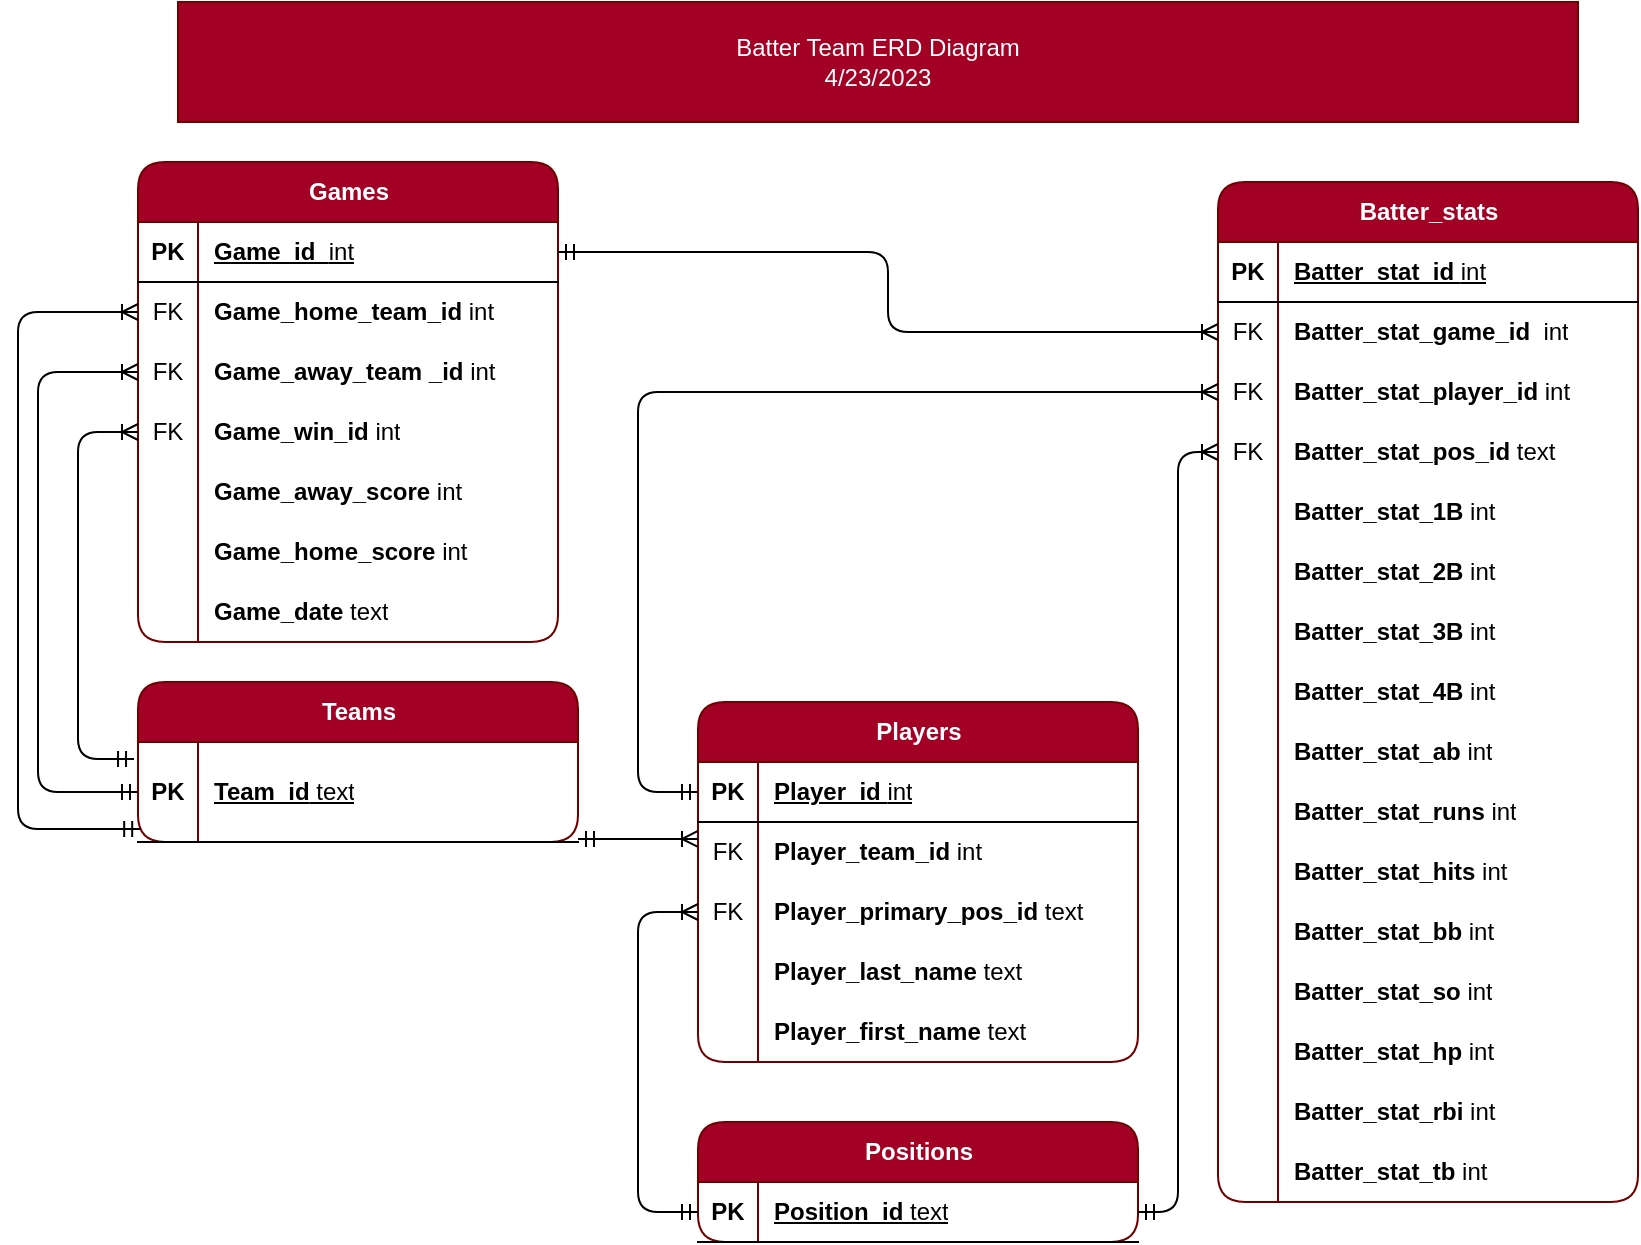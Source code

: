 <mxfile version="21.2.1" type="device">
  <diagram name="Page-1" id="YBetnNsZL2SkSEG6igmF">
    <mxGraphModel dx="1644" dy="477" grid="1" gridSize="10" guides="1" tooltips="1" connect="1" arrows="1" fold="1" page="1" pageScale="1" pageWidth="850" pageHeight="1100" math="0" shadow="0">
      <root>
        <mxCell id="0" />
        <mxCell id="1" parent="0" />
        <mxCell id="PNX1YTJU2XmcQjFtXDEF-1" value="Batter Team ERD Diagram&lt;br&gt;4/23/2023" style="rounded=0;whiteSpace=wrap;html=1;fillColor=#a20025;fontColor=#ffffff;strokeColor=#6F0000;" parent="1" vertex="1">
          <mxGeometry x="80" y="20" width="700" height="60" as="geometry" />
        </mxCell>
        <mxCell id="PNX1YTJU2XmcQjFtXDEF-2" value="Teams" style="shape=table;startSize=30;container=1;collapsible=1;childLayout=tableLayout;fixedRows=1;rowLines=0;fontStyle=1;align=center;resizeLast=1;html=1;rounded=1;fillColor=#a20025;fontColor=#ffffff;strokeColor=#6F0000;" parent="1" vertex="1">
          <mxGeometry x="60" y="360" width="220" height="80" as="geometry" />
        </mxCell>
        <mxCell id="PNX1YTJU2XmcQjFtXDEF-3" value="" style="shape=tableRow;horizontal=0;startSize=0;swimlaneHead=0;swimlaneBody=0;fillColor=none;collapsible=0;dropTarget=0;points=[[0,0.5],[1,0.5]];portConstraint=eastwest;top=0;left=0;right=0;bottom=1;" parent="PNX1YTJU2XmcQjFtXDEF-2" vertex="1">
          <mxGeometry y="30" width="220" height="50" as="geometry" />
        </mxCell>
        <mxCell id="PNX1YTJU2XmcQjFtXDEF-4" value="PK" style="shape=partialRectangle;connectable=0;fillColor=none;top=0;left=0;bottom=0;right=0;fontStyle=1;overflow=hidden;whiteSpace=wrap;html=1;" parent="PNX1YTJU2XmcQjFtXDEF-3" vertex="1">
          <mxGeometry width="30" height="50" as="geometry">
            <mxRectangle width="30" height="50" as="alternateBounds" />
          </mxGeometry>
        </mxCell>
        <mxCell id="PNX1YTJU2XmcQjFtXDEF-5" value="Team_id&lt;span style=&quot;font-weight: normal;&quot;&gt;&amp;nbsp;text&lt;/span&gt;" style="shape=partialRectangle;connectable=0;fillColor=none;top=0;left=0;bottom=0;right=0;align=left;spacingLeft=6;fontStyle=5;overflow=hidden;whiteSpace=wrap;html=1;" parent="PNX1YTJU2XmcQjFtXDEF-3" vertex="1">
          <mxGeometry x="30" width="190" height="50" as="geometry">
            <mxRectangle width="190" height="50" as="alternateBounds" />
          </mxGeometry>
        </mxCell>
        <mxCell id="PNX1YTJU2XmcQjFtXDEF-15" value="Players" style="shape=table;startSize=30;container=1;collapsible=1;childLayout=tableLayout;fixedRows=1;rowLines=0;fontStyle=1;align=center;resizeLast=1;html=1;rounded=1;fillColor=#a20025;fontColor=#ffffff;strokeColor=#6F0000;" parent="1" vertex="1">
          <mxGeometry x="340" y="370" width="220" height="180" as="geometry" />
        </mxCell>
        <mxCell id="PNX1YTJU2XmcQjFtXDEF-16" value="" style="shape=tableRow;horizontal=0;startSize=0;swimlaneHead=0;swimlaneBody=0;fillColor=none;collapsible=0;dropTarget=0;points=[[0,0.5],[1,0.5]];portConstraint=eastwest;top=0;left=0;right=0;bottom=1;" parent="PNX1YTJU2XmcQjFtXDEF-15" vertex="1">
          <mxGeometry y="30" width="220" height="30" as="geometry" />
        </mxCell>
        <mxCell id="PNX1YTJU2XmcQjFtXDEF-17" value="PK" style="shape=partialRectangle;connectable=0;fillColor=none;top=0;left=0;bottom=0;right=0;fontStyle=1;overflow=hidden;whiteSpace=wrap;html=1;" parent="PNX1YTJU2XmcQjFtXDEF-16" vertex="1">
          <mxGeometry width="30" height="30" as="geometry">
            <mxRectangle width="30" height="30" as="alternateBounds" />
          </mxGeometry>
        </mxCell>
        <mxCell id="PNX1YTJU2XmcQjFtXDEF-18" value="Player_id &lt;span style=&quot;font-weight: normal;&quot;&gt;int&lt;/span&gt;" style="shape=partialRectangle;connectable=0;fillColor=none;top=0;left=0;bottom=0;right=0;align=left;spacingLeft=6;fontStyle=5;overflow=hidden;whiteSpace=wrap;html=1;" parent="PNX1YTJU2XmcQjFtXDEF-16" vertex="1">
          <mxGeometry x="30" width="190" height="30" as="geometry">
            <mxRectangle width="190" height="30" as="alternateBounds" />
          </mxGeometry>
        </mxCell>
        <mxCell id="PNX1YTJU2XmcQjFtXDEF-19" value="" style="shape=tableRow;horizontal=0;startSize=0;swimlaneHead=0;swimlaneBody=0;fillColor=none;collapsible=0;dropTarget=0;points=[[0,0.5],[1,0.5]];portConstraint=eastwest;top=0;left=0;right=0;bottom=0;" parent="PNX1YTJU2XmcQjFtXDEF-15" vertex="1">
          <mxGeometry y="60" width="220" height="30" as="geometry" />
        </mxCell>
        <mxCell id="PNX1YTJU2XmcQjFtXDEF-20" value="FK" style="shape=partialRectangle;connectable=0;fillColor=none;top=0;left=0;bottom=0;right=0;editable=1;overflow=hidden;whiteSpace=wrap;html=1;" parent="PNX1YTJU2XmcQjFtXDEF-19" vertex="1">
          <mxGeometry width="30" height="30" as="geometry">
            <mxRectangle width="30" height="30" as="alternateBounds" />
          </mxGeometry>
        </mxCell>
        <mxCell id="PNX1YTJU2XmcQjFtXDEF-21" value="&lt;b style=&quot;border-color: var(--border-color);&quot;&gt;Player_team_id &lt;/b&gt;&lt;span style=&quot;border-color: var(--border-color);&quot;&gt;int&lt;/span&gt;" style="shape=partialRectangle;connectable=0;fillColor=none;top=0;left=0;bottom=0;right=0;align=left;spacingLeft=6;overflow=hidden;whiteSpace=wrap;html=1;" parent="PNX1YTJU2XmcQjFtXDEF-19" vertex="1">
          <mxGeometry x="30" width="190" height="30" as="geometry">
            <mxRectangle width="190" height="30" as="alternateBounds" />
          </mxGeometry>
        </mxCell>
        <mxCell id="PNX1YTJU2XmcQjFtXDEF-41" value="" style="shape=tableRow;horizontal=0;startSize=0;swimlaneHead=0;swimlaneBody=0;fillColor=none;collapsible=0;dropTarget=0;points=[[0,0.5],[1,0.5]];portConstraint=eastwest;top=0;left=0;right=0;bottom=0;" parent="PNX1YTJU2XmcQjFtXDEF-15" vertex="1">
          <mxGeometry y="90" width="220" height="30" as="geometry" />
        </mxCell>
        <mxCell id="PNX1YTJU2XmcQjFtXDEF-42" value="FK" style="shape=partialRectangle;connectable=0;fillColor=none;top=0;left=0;bottom=0;right=0;editable=1;overflow=hidden;whiteSpace=wrap;html=1;" parent="PNX1YTJU2XmcQjFtXDEF-41" vertex="1">
          <mxGeometry width="30" height="30" as="geometry">
            <mxRectangle width="30" height="30" as="alternateBounds" />
          </mxGeometry>
        </mxCell>
        <mxCell id="PNX1YTJU2XmcQjFtXDEF-43" value="&lt;b style=&quot;border-color: var(--border-color);&quot;&gt;Player_primary_pos_id&amp;nbsp;&lt;/b&gt;text" style="shape=partialRectangle;connectable=0;fillColor=none;top=0;left=0;bottom=0;right=0;align=left;spacingLeft=6;overflow=hidden;whiteSpace=wrap;html=1;" parent="PNX1YTJU2XmcQjFtXDEF-41" vertex="1">
          <mxGeometry x="30" width="190" height="30" as="geometry">
            <mxRectangle width="190" height="30" as="alternateBounds" />
          </mxGeometry>
        </mxCell>
        <mxCell id="PNX1YTJU2XmcQjFtXDEF-22" value="" style="shape=tableRow;horizontal=0;startSize=0;swimlaneHead=0;swimlaneBody=0;fillColor=none;collapsible=0;dropTarget=0;points=[[0,0.5],[1,0.5]];portConstraint=eastwest;top=0;left=0;right=0;bottom=0;" parent="PNX1YTJU2XmcQjFtXDEF-15" vertex="1">
          <mxGeometry y="120" width="220" height="30" as="geometry" />
        </mxCell>
        <mxCell id="PNX1YTJU2XmcQjFtXDEF-23" value="" style="shape=partialRectangle;connectable=0;fillColor=none;top=0;left=0;bottom=0;right=0;editable=1;overflow=hidden;whiteSpace=wrap;html=1;" parent="PNX1YTJU2XmcQjFtXDEF-22" vertex="1">
          <mxGeometry width="30" height="30" as="geometry">
            <mxRectangle width="30" height="30" as="alternateBounds" />
          </mxGeometry>
        </mxCell>
        <mxCell id="PNX1YTJU2XmcQjFtXDEF-24" value="&lt;b&gt;Player_last_name &lt;/b&gt;text" style="shape=partialRectangle;connectable=0;fillColor=none;top=0;left=0;bottom=0;right=0;align=left;spacingLeft=6;overflow=hidden;whiteSpace=wrap;html=1;" parent="PNX1YTJU2XmcQjFtXDEF-22" vertex="1">
          <mxGeometry x="30" width="190" height="30" as="geometry">
            <mxRectangle width="190" height="30" as="alternateBounds" />
          </mxGeometry>
        </mxCell>
        <mxCell id="PNX1YTJU2XmcQjFtXDEF-25" value="" style="shape=tableRow;horizontal=0;startSize=0;swimlaneHead=0;swimlaneBody=0;fillColor=none;collapsible=0;dropTarget=0;points=[[0,0.5],[1,0.5]];portConstraint=eastwest;top=0;left=0;right=0;bottom=0;" parent="PNX1YTJU2XmcQjFtXDEF-15" vertex="1">
          <mxGeometry y="150" width="220" height="30" as="geometry" />
        </mxCell>
        <mxCell id="PNX1YTJU2XmcQjFtXDEF-26" value="" style="shape=partialRectangle;connectable=0;fillColor=none;top=0;left=0;bottom=0;right=0;editable=1;overflow=hidden;whiteSpace=wrap;html=1;" parent="PNX1YTJU2XmcQjFtXDEF-25" vertex="1">
          <mxGeometry width="30" height="30" as="geometry">
            <mxRectangle width="30" height="30" as="alternateBounds" />
          </mxGeometry>
        </mxCell>
        <mxCell id="PNX1YTJU2XmcQjFtXDEF-27" value="&lt;b&gt;Player_first_name&amp;nbsp;&lt;/b&gt;text" style="shape=partialRectangle;connectable=0;fillColor=none;top=0;left=0;bottom=0;right=0;align=left;spacingLeft=6;overflow=hidden;whiteSpace=wrap;html=1;" parent="PNX1YTJU2XmcQjFtXDEF-25" vertex="1">
          <mxGeometry x="30" width="190" height="30" as="geometry">
            <mxRectangle width="190" height="30" as="alternateBounds" />
          </mxGeometry>
        </mxCell>
        <mxCell id="PNX1YTJU2XmcQjFtXDEF-28" value="Positions" style="shape=table;startSize=30;container=1;collapsible=1;childLayout=tableLayout;fixedRows=1;rowLines=0;fontStyle=1;align=center;resizeLast=1;html=1;fillColor=#a20025;fontColor=#ffffff;strokeColor=#6F0000;rounded=1;" parent="1" vertex="1">
          <mxGeometry x="340" y="580" width="220" height="60" as="geometry" />
        </mxCell>
        <mxCell id="PNX1YTJU2XmcQjFtXDEF-29" value="" style="shape=tableRow;horizontal=0;startSize=0;swimlaneHead=0;swimlaneBody=0;fillColor=none;collapsible=0;dropTarget=0;points=[[0,0.5],[1,0.5]];portConstraint=eastwest;top=0;left=0;right=0;bottom=1;" parent="PNX1YTJU2XmcQjFtXDEF-28" vertex="1">
          <mxGeometry y="30" width="220" height="30" as="geometry" />
        </mxCell>
        <mxCell id="PNX1YTJU2XmcQjFtXDEF-30" value="PK" style="shape=partialRectangle;connectable=0;fillColor=none;top=0;left=0;bottom=0;right=0;fontStyle=1;overflow=hidden;whiteSpace=wrap;html=1;" parent="PNX1YTJU2XmcQjFtXDEF-29" vertex="1">
          <mxGeometry width="30" height="30" as="geometry">
            <mxRectangle width="30" height="30" as="alternateBounds" />
          </mxGeometry>
        </mxCell>
        <mxCell id="PNX1YTJU2XmcQjFtXDEF-31" value="Position_id &lt;span style=&quot;font-weight: 400;&quot;&gt;text&lt;/span&gt;" style="shape=partialRectangle;connectable=0;fillColor=none;top=0;left=0;bottom=0;right=0;align=left;spacingLeft=6;fontStyle=5;overflow=hidden;whiteSpace=wrap;html=1;" parent="PNX1YTJU2XmcQjFtXDEF-29" vertex="1">
          <mxGeometry x="30" width="190" height="30" as="geometry">
            <mxRectangle width="190" height="30" as="alternateBounds" />
          </mxGeometry>
        </mxCell>
        <mxCell id="PNX1YTJU2XmcQjFtXDEF-44" value="" style="edgeStyle=entityRelationEdgeStyle;fontSize=12;html=1;endArrow=ERoneToMany;startArrow=ERmandOne;rounded=1;exitX=1;exitY=0.97;exitDx=0;exitDy=0;entryX=0;entryY=0.283;entryDx=0;entryDy=0;exitPerimeter=0;entryPerimeter=0;" parent="1" source="PNX1YTJU2XmcQjFtXDEF-3" target="PNX1YTJU2XmcQjFtXDEF-19" edge="1">
          <mxGeometry width="100" height="100" relative="1" as="geometry">
            <mxPoint x="360" y="290" as="sourcePoint" />
            <mxPoint x="460" y="190" as="targetPoint" />
          </mxGeometry>
        </mxCell>
        <mxCell id="PNX1YTJU2XmcQjFtXDEF-45" value="" style="edgeStyle=orthogonalEdgeStyle;fontSize=12;html=1;endArrow=ERoneToMany;startArrow=ERmandOne;rounded=1;exitX=0;exitY=0.5;exitDx=0;exitDy=0;entryX=0;entryY=0.5;entryDx=0;entryDy=0;" parent="1" source="PNX1YTJU2XmcQjFtXDEF-29" target="PNX1YTJU2XmcQjFtXDEF-41" edge="1">
          <mxGeometry width="100" height="100" relative="1" as="geometry">
            <mxPoint x="360" y="290" as="sourcePoint" />
            <mxPoint x="460" y="190" as="targetPoint" />
            <Array as="points">
              <mxPoint x="310" y="625" />
              <mxPoint x="310" y="475" />
            </Array>
          </mxGeometry>
        </mxCell>
        <mxCell id="PNX1YTJU2XmcQjFtXDEF-46" value="Games" style="shape=table;startSize=30;container=1;collapsible=1;childLayout=tableLayout;fixedRows=1;rowLines=0;fontStyle=1;align=center;resizeLast=1;html=1;rounded=1;fillColor=#a20025;fontColor=#ffffff;strokeColor=#6F0000;" parent="1" vertex="1">
          <mxGeometry x="60" y="100" width="210" height="240" as="geometry" />
        </mxCell>
        <mxCell id="PNX1YTJU2XmcQjFtXDEF-47" value="" style="shape=tableRow;horizontal=0;startSize=0;swimlaneHead=0;swimlaneBody=0;fillColor=none;collapsible=0;dropTarget=0;points=[[0,0.5],[1,0.5]];portConstraint=eastwest;top=0;left=0;right=0;bottom=1;" parent="PNX1YTJU2XmcQjFtXDEF-46" vertex="1">
          <mxGeometry y="30" width="210" height="30" as="geometry" />
        </mxCell>
        <mxCell id="PNX1YTJU2XmcQjFtXDEF-48" value="PK" style="shape=partialRectangle;connectable=0;fillColor=none;top=0;left=0;bottom=0;right=0;fontStyle=1;overflow=hidden;whiteSpace=wrap;html=1;" parent="PNX1YTJU2XmcQjFtXDEF-47" vertex="1">
          <mxGeometry width="30" height="30" as="geometry">
            <mxRectangle width="30" height="30" as="alternateBounds" />
          </mxGeometry>
        </mxCell>
        <mxCell id="PNX1YTJU2XmcQjFtXDEF-49" value="Game_id&amp;nbsp; &lt;span style=&quot;font-weight: normal;&quot;&gt;int&lt;/span&gt;" style="shape=partialRectangle;connectable=0;fillColor=none;top=0;left=0;bottom=0;right=0;align=left;spacingLeft=6;fontStyle=5;overflow=hidden;whiteSpace=wrap;html=1;" parent="PNX1YTJU2XmcQjFtXDEF-47" vertex="1">
          <mxGeometry x="30" width="180" height="30" as="geometry">
            <mxRectangle width="180" height="30" as="alternateBounds" />
          </mxGeometry>
        </mxCell>
        <mxCell id="PNX1YTJU2XmcQjFtXDEF-53" value="" style="shape=tableRow;horizontal=0;startSize=0;swimlaneHead=0;swimlaneBody=0;fillColor=none;collapsible=0;dropTarget=0;points=[[0,0.5],[1,0.5]];portConstraint=eastwest;top=0;left=0;right=0;bottom=0;" parent="PNX1YTJU2XmcQjFtXDEF-46" vertex="1">
          <mxGeometry y="60" width="210" height="30" as="geometry" />
        </mxCell>
        <mxCell id="PNX1YTJU2XmcQjFtXDEF-54" value="FK" style="shape=partialRectangle;connectable=0;fillColor=none;top=0;left=0;bottom=0;right=0;editable=1;overflow=hidden;whiteSpace=wrap;html=1;" parent="PNX1YTJU2XmcQjFtXDEF-53" vertex="1">
          <mxGeometry width="30" height="30" as="geometry">
            <mxRectangle width="30" height="30" as="alternateBounds" />
          </mxGeometry>
        </mxCell>
        <mxCell id="PNX1YTJU2XmcQjFtXDEF-55" value="&lt;b style=&quot;border-color: var(--border-color);&quot;&gt;Game_home_team_id &lt;/b&gt;&lt;span style=&quot;border-color: var(--border-color);&quot;&gt;int&lt;/span&gt;" style="shape=partialRectangle;connectable=0;fillColor=none;top=0;left=0;bottom=0;right=0;align=left;spacingLeft=6;overflow=hidden;whiteSpace=wrap;html=1;" parent="PNX1YTJU2XmcQjFtXDEF-53" vertex="1">
          <mxGeometry x="30" width="180" height="30" as="geometry">
            <mxRectangle width="180" height="30" as="alternateBounds" />
          </mxGeometry>
        </mxCell>
        <mxCell id="PNX1YTJU2XmcQjFtXDEF-56" value="" style="shape=tableRow;horizontal=0;startSize=0;swimlaneHead=0;swimlaneBody=0;fillColor=none;collapsible=0;dropTarget=0;points=[[0,0.5],[1,0.5]];portConstraint=eastwest;top=0;left=0;right=0;bottom=0;" parent="PNX1YTJU2XmcQjFtXDEF-46" vertex="1">
          <mxGeometry y="90" width="210" height="30" as="geometry" />
        </mxCell>
        <mxCell id="PNX1YTJU2XmcQjFtXDEF-57" value="FK" style="shape=partialRectangle;connectable=0;fillColor=none;top=0;left=0;bottom=0;right=0;editable=1;overflow=hidden;whiteSpace=wrap;html=1;" parent="PNX1YTJU2XmcQjFtXDEF-56" vertex="1">
          <mxGeometry width="30" height="30" as="geometry">
            <mxRectangle width="30" height="30" as="alternateBounds" />
          </mxGeometry>
        </mxCell>
        <mxCell id="PNX1YTJU2XmcQjFtXDEF-58" value="&lt;b style=&quot;border-color: var(--border-color);&quot;&gt;Game_away_team _id &lt;/b&gt;&lt;span style=&quot;border-color: var(--border-color);&quot;&gt;int&lt;/span&gt;" style="shape=partialRectangle;connectable=0;fillColor=none;top=0;left=0;bottom=0;right=0;align=left;spacingLeft=6;overflow=hidden;whiteSpace=wrap;html=1;" parent="PNX1YTJU2XmcQjFtXDEF-56" vertex="1">
          <mxGeometry x="30" width="180" height="30" as="geometry">
            <mxRectangle width="180" height="30" as="alternateBounds" />
          </mxGeometry>
        </mxCell>
        <mxCell id="PNX1YTJU2XmcQjFtXDEF-59" value="" style="shape=tableRow;horizontal=0;startSize=0;swimlaneHead=0;swimlaneBody=0;fillColor=none;collapsible=0;dropTarget=0;points=[[0,0.5],[1,0.5]];portConstraint=eastwest;top=0;left=0;right=0;bottom=0;" parent="PNX1YTJU2XmcQjFtXDEF-46" vertex="1">
          <mxGeometry y="120" width="210" height="30" as="geometry" />
        </mxCell>
        <mxCell id="PNX1YTJU2XmcQjFtXDEF-60" value="FK" style="shape=partialRectangle;connectable=0;fillColor=none;top=0;left=0;bottom=0;right=0;editable=1;overflow=hidden;whiteSpace=wrap;html=1;" parent="PNX1YTJU2XmcQjFtXDEF-59" vertex="1">
          <mxGeometry width="30" height="30" as="geometry">
            <mxRectangle width="30" height="30" as="alternateBounds" />
          </mxGeometry>
        </mxCell>
        <mxCell id="PNX1YTJU2XmcQjFtXDEF-61" value="&lt;b&gt;Game_win_id &lt;/b&gt;int" style="shape=partialRectangle;connectable=0;fillColor=none;top=0;left=0;bottom=0;right=0;align=left;spacingLeft=6;overflow=hidden;whiteSpace=wrap;html=1;" parent="PNX1YTJU2XmcQjFtXDEF-59" vertex="1">
          <mxGeometry x="30" width="180" height="30" as="geometry">
            <mxRectangle width="180" height="30" as="alternateBounds" />
          </mxGeometry>
        </mxCell>
        <mxCell id="PNX1YTJU2XmcQjFtXDEF-62" value="" style="shape=tableRow;horizontal=0;startSize=0;swimlaneHead=0;swimlaneBody=0;fillColor=none;collapsible=0;dropTarget=0;points=[[0,0.5],[1,0.5]];portConstraint=eastwest;top=0;left=0;right=0;bottom=0;" parent="PNX1YTJU2XmcQjFtXDEF-46" vertex="1">
          <mxGeometry y="150" width="210" height="30" as="geometry" />
        </mxCell>
        <mxCell id="PNX1YTJU2XmcQjFtXDEF-63" value="" style="shape=partialRectangle;connectable=0;fillColor=none;top=0;left=0;bottom=0;right=0;editable=1;overflow=hidden;whiteSpace=wrap;html=1;" parent="PNX1YTJU2XmcQjFtXDEF-62" vertex="1">
          <mxGeometry width="30" height="30" as="geometry">
            <mxRectangle width="30" height="30" as="alternateBounds" />
          </mxGeometry>
        </mxCell>
        <mxCell id="PNX1YTJU2XmcQjFtXDEF-64" value="&lt;b style=&quot;border-color: var(--border-color);&quot;&gt;Game_away_score&amp;nbsp;&lt;/b&gt;&lt;span style=&quot;border-color: var(--border-color);&quot;&gt;int&lt;/span&gt;" style="shape=partialRectangle;connectable=0;fillColor=none;top=0;left=0;bottom=0;right=0;align=left;spacingLeft=6;overflow=hidden;whiteSpace=wrap;html=1;" parent="PNX1YTJU2XmcQjFtXDEF-62" vertex="1">
          <mxGeometry x="30" width="180" height="30" as="geometry">
            <mxRectangle width="180" height="30" as="alternateBounds" />
          </mxGeometry>
        </mxCell>
        <mxCell id="PNX1YTJU2XmcQjFtXDEF-65" value="" style="shape=tableRow;horizontal=0;startSize=0;swimlaneHead=0;swimlaneBody=0;fillColor=none;collapsible=0;dropTarget=0;points=[[0,0.5],[1,0.5]];portConstraint=eastwest;top=0;left=0;right=0;bottom=0;" parent="PNX1YTJU2XmcQjFtXDEF-46" vertex="1">
          <mxGeometry y="180" width="210" height="30" as="geometry" />
        </mxCell>
        <mxCell id="PNX1YTJU2XmcQjFtXDEF-66" value="" style="shape=partialRectangle;connectable=0;fillColor=none;top=0;left=0;bottom=0;right=0;editable=1;overflow=hidden;whiteSpace=wrap;html=1;" parent="PNX1YTJU2XmcQjFtXDEF-65" vertex="1">
          <mxGeometry width="30" height="30" as="geometry">
            <mxRectangle width="30" height="30" as="alternateBounds" />
          </mxGeometry>
        </mxCell>
        <mxCell id="PNX1YTJU2XmcQjFtXDEF-67" value="&lt;b style=&quot;border-color: var(--border-color);&quot;&gt;Game_home_score&amp;nbsp;&lt;/b&gt;&lt;span style=&quot;border-color: var(--border-color);&quot;&gt;int&lt;/span&gt;" style="shape=partialRectangle;connectable=0;fillColor=none;top=0;left=0;bottom=0;right=0;align=left;spacingLeft=6;overflow=hidden;whiteSpace=wrap;html=1;" parent="PNX1YTJU2XmcQjFtXDEF-65" vertex="1">
          <mxGeometry x="30" width="180" height="30" as="geometry">
            <mxRectangle width="180" height="30" as="alternateBounds" />
          </mxGeometry>
        </mxCell>
        <mxCell id="PNX1YTJU2XmcQjFtXDEF-68" value="" style="shape=tableRow;horizontal=0;startSize=0;swimlaneHead=0;swimlaneBody=0;fillColor=none;collapsible=0;dropTarget=0;points=[[0,0.5],[1,0.5]];portConstraint=eastwest;top=0;left=0;right=0;bottom=0;" parent="PNX1YTJU2XmcQjFtXDEF-46" vertex="1">
          <mxGeometry y="210" width="210" height="30" as="geometry" />
        </mxCell>
        <mxCell id="PNX1YTJU2XmcQjFtXDEF-69" value="" style="shape=partialRectangle;connectable=0;fillColor=none;top=0;left=0;bottom=0;right=0;editable=1;overflow=hidden;whiteSpace=wrap;html=1;" parent="PNX1YTJU2XmcQjFtXDEF-68" vertex="1">
          <mxGeometry width="30" height="30" as="geometry">
            <mxRectangle width="30" height="30" as="alternateBounds" />
          </mxGeometry>
        </mxCell>
        <mxCell id="PNX1YTJU2XmcQjFtXDEF-70" value="&lt;b style=&quot;border-color: var(--border-color);&quot;&gt;Game_date &lt;/b&gt;&lt;span style=&quot;border-color: var(--border-color);&quot;&gt;text&lt;/span&gt;" style="shape=partialRectangle;connectable=0;fillColor=none;top=0;left=0;bottom=0;right=0;align=left;spacingLeft=6;overflow=hidden;whiteSpace=wrap;html=1;" parent="PNX1YTJU2XmcQjFtXDEF-68" vertex="1">
          <mxGeometry x="30" width="180" height="30" as="geometry">
            <mxRectangle width="180" height="30" as="alternateBounds" />
          </mxGeometry>
        </mxCell>
        <mxCell id="PNX1YTJU2XmcQjFtXDEF-71" value="" style="edgeStyle=elbowEdgeStyle;fontSize=12;html=1;endArrow=ERoneToMany;startArrow=ERmandOne;rounded=1;exitX=0.005;exitY=0.87;exitDx=0;exitDy=0;exitPerimeter=0;entryX=0;entryY=0.5;entryDx=0;entryDy=0;" parent="1" source="PNX1YTJU2XmcQjFtXDEF-3" target="PNX1YTJU2XmcQjFtXDEF-53" edge="1">
          <mxGeometry width="100" height="100" relative="1" as="geometry">
            <mxPoint x="360" y="290" as="sourcePoint" />
            <mxPoint x="460" y="190" as="targetPoint" />
            <Array as="points">
              <mxPoint y="290" />
            </Array>
          </mxGeometry>
        </mxCell>
        <mxCell id="PNX1YTJU2XmcQjFtXDEF-73" value="" style="edgeStyle=orthogonalEdgeStyle;fontSize=12;html=1;endArrow=ERoneToMany;startArrow=ERmandOne;rounded=1;exitX=0;exitY=0.5;exitDx=0;exitDy=0;entryX=0;entryY=0.5;entryDx=0;entryDy=0;" parent="1" source="PNX1YTJU2XmcQjFtXDEF-3" target="PNX1YTJU2XmcQjFtXDEF-56" edge="1">
          <mxGeometry width="100" height="100" relative="1" as="geometry">
            <mxPoint x="220" y="390" as="sourcePoint" />
            <mxPoint x="320" y="290" as="targetPoint" />
            <Array as="points">
              <mxPoint x="10" y="415" />
              <mxPoint x="10" y="205" />
            </Array>
          </mxGeometry>
        </mxCell>
        <mxCell id="PNX1YTJU2XmcQjFtXDEF-74" value="" style="edgeStyle=orthogonalEdgeStyle;fontSize=12;html=1;endArrow=ERoneToMany;startArrow=ERmandOne;rounded=1;exitX=-0.009;exitY=0.17;exitDx=0;exitDy=0;exitPerimeter=0;entryX=0;entryY=0.5;entryDx=0;entryDy=0;" parent="1" source="PNX1YTJU2XmcQjFtXDEF-3" target="PNX1YTJU2XmcQjFtXDEF-59" edge="1">
          <mxGeometry width="100" height="100" relative="1" as="geometry">
            <mxPoint x="220" y="290" as="sourcePoint" />
            <mxPoint x="320" y="190" as="targetPoint" />
            <Array as="points">
              <mxPoint x="30" y="399" />
              <mxPoint x="30" y="235" />
            </Array>
          </mxGeometry>
        </mxCell>
        <mxCell id="PNX1YTJU2XmcQjFtXDEF-75" value="Batter_stats" style="shape=table;startSize=30;container=1;collapsible=1;childLayout=tableLayout;fixedRows=1;rowLines=0;fontStyle=1;align=center;resizeLast=1;html=1;rounded=1;fillColor=#a20025;fontColor=#ffffff;strokeColor=#6F0000;" parent="1" vertex="1">
          <mxGeometry x="600" y="110" width="210" height="510" as="geometry" />
        </mxCell>
        <mxCell id="PNX1YTJU2XmcQjFtXDEF-76" value="" style="shape=tableRow;horizontal=0;startSize=0;swimlaneHead=0;swimlaneBody=0;fillColor=none;collapsible=0;dropTarget=0;points=[[0,0.5],[1,0.5]];portConstraint=eastwest;top=0;left=0;right=0;bottom=1;" parent="PNX1YTJU2XmcQjFtXDEF-75" vertex="1">
          <mxGeometry y="30" width="210" height="30" as="geometry" />
        </mxCell>
        <mxCell id="PNX1YTJU2XmcQjFtXDEF-77" value="PK" style="shape=partialRectangle;connectable=0;fillColor=none;top=0;left=0;bottom=0;right=0;fontStyle=1;overflow=hidden;whiteSpace=wrap;html=1;" parent="PNX1YTJU2XmcQjFtXDEF-76" vertex="1">
          <mxGeometry width="30" height="30" as="geometry">
            <mxRectangle width="30" height="30" as="alternateBounds" />
          </mxGeometry>
        </mxCell>
        <mxCell id="PNX1YTJU2XmcQjFtXDEF-78" value="Batter_stat_id &lt;span style=&quot;font-weight: normal;&quot;&gt;int&lt;/span&gt;" style="shape=partialRectangle;connectable=0;fillColor=none;top=0;left=0;bottom=0;right=0;align=left;spacingLeft=6;fontStyle=5;overflow=hidden;whiteSpace=wrap;html=1;" parent="PNX1YTJU2XmcQjFtXDEF-76" vertex="1">
          <mxGeometry x="30" width="180" height="30" as="geometry">
            <mxRectangle width="180" height="30" as="alternateBounds" />
          </mxGeometry>
        </mxCell>
        <mxCell id="PNX1YTJU2XmcQjFtXDEF-79" value="" style="shape=tableRow;horizontal=0;startSize=0;swimlaneHead=0;swimlaneBody=0;fillColor=none;collapsible=0;dropTarget=0;points=[[0,0.5],[1,0.5]];portConstraint=eastwest;top=0;left=0;right=0;bottom=0;" parent="PNX1YTJU2XmcQjFtXDEF-75" vertex="1">
          <mxGeometry y="60" width="210" height="30" as="geometry" />
        </mxCell>
        <mxCell id="PNX1YTJU2XmcQjFtXDEF-80" value="FK" style="shape=partialRectangle;connectable=0;fillColor=none;top=0;left=0;bottom=0;right=0;editable=1;overflow=hidden;whiteSpace=wrap;html=1;" parent="PNX1YTJU2XmcQjFtXDEF-79" vertex="1">
          <mxGeometry width="30" height="30" as="geometry">
            <mxRectangle width="30" height="30" as="alternateBounds" />
          </mxGeometry>
        </mxCell>
        <mxCell id="PNX1YTJU2XmcQjFtXDEF-81" value="&lt;b&gt;Batter_stat_game_id&amp;nbsp; &lt;/b&gt;int" style="shape=partialRectangle;connectable=0;fillColor=none;top=0;left=0;bottom=0;right=0;align=left;spacingLeft=6;overflow=hidden;whiteSpace=wrap;html=1;" parent="PNX1YTJU2XmcQjFtXDEF-79" vertex="1">
          <mxGeometry x="30" width="180" height="30" as="geometry">
            <mxRectangle width="180" height="30" as="alternateBounds" />
          </mxGeometry>
        </mxCell>
        <mxCell id="PNX1YTJU2XmcQjFtXDEF-97" value="" style="shape=tableRow;horizontal=0;startSize=0;swimlaneHead=0;swimlaneBody=0;fillColor=none;collapsible=0;dropTarget=0;points=[[0,0.5],[1,0.5]];portConstraint=eastwest;top=0;left=0;right=0;bottom=0;" parent="PNX1YTJU2XmcQjFtXDEF-75" vertex="1">
          <mxGeometry y="90" width="210" height="30" as="geometry" />
        </mxCell>
        <mxCell id="PNX1YTJU2XmcQjFtXDEF-98" value="FK" style="shape=partialRectangle;connectable=0;fillColor=none;top=0;left=0;bottom=0;right=0;editable=1;overflow=hidden;whiteSpace=wrap;html=1;align=center;" parent="PNX1YTJU2XmcQjFtXDEF-97" vertex="1">
          <mxGeometry width="30" height="30" as="geometry">
            <mxRectangle width="30" height="30" as="alternateBounds" />
          </mxGeometry>
        </mxCell>
        <mxCell id="PNX1YTJU2XmcQjFtXDEF-99" value="&lt;b style=&quot;border-color: var(--border-color);&quot;&gt;Batter_stat_player_id &lt;/b&gt;&lt;span style=&quot;border-color: var(--border-color);&quot;&gt;int&lt;/span&gt;" style="shape=partialRectangle;connectable=0;fillColor=none;top=0;left=0;bottom=0;right=0;align=left;spacingLeft=6;overflow=hidden;whiteSpace=wrap;html=1;" parent="PNX1YTJU2XmcQjFtXDEF-97" vertex="1">
          <mxGeometry x="30" width="180" height="30" as="geometry">
            <mxRectangle width="180" height="30" as="alternateBounds" />
          </mxGeometry>
        </mxCell>
        <mxCell id="PNX1YTJU2XmcQjFtXDEF-82" value="" style="shape=tableRow;horizontal=0;startSize=0;swimlaneHead=0;swimlaneBody=0;fillColor=none;collapsible=0;dropTarget=0;points=[[0,0.5],[1,0.5]];portConstraint=eastwest;top=0;left=0;right=0;bottom=0;" parent="PNX1YTJU2XmcQjFtXDEF-75" vertex="1">
          <mxGeometry y="120" width="210" height="30" as="geometry" />
        </mxCell>
        <mxCell id="PNX1YTJU2XmcQjFtXDEF-83" value="FK" style="shape=partialRectangle;connectable=0;fillColor=none;top=0;left=0;bottom=0;right=0;editable=1;overflow=hidden;whiteSpace=wrap;html=1;align=center;" parent="PNX1YTJU2XmcQjFtXDEF-82" vertex="1">
          <mxGeometry width="30" height="30" as="geometry">
            <mxRectangle width="30" height="30" as="alternateBounds" />
          </mxGeometry>
        </mxCell>
        <mxCell id="PNX1YTJU2XmcQjFtXDEF-84" value="&lt;b style=&quot;border-color: var(--border-color);&quot;&gt;Batter_stat_pos_id &lt;/b&gt;&lt;span style=&quot;border-color: var(--border-color);&quot;&gt;text&lt;/span&gt;" style="shape=partialRectangle;connectable=0;fillColor=none;top=0;left=0;bottom=0;right=0;align=left;spacingLeft=6;overflow=hidden;whiteSpace=wrap;html=1;" parent="PNX1YTJU2XmcQjFtXDEF-82" vertex="1">
          <mxGeometry x="30" width="180" height="30" as="geometry">
            <mxRectangle width="180" height="30" as="alternateBounds" />
          </mxGeometry>
        </mxCell>
        <mxCell id="PNX1YTJU2XmcQjFtXDEF-88" value="" style="shape=tableRow;horizontal=0;startSize=0;swimlaneHead=0;swimlaneBody=0;fillColor=none;collapsible=0;dropTarget=0;points=[[0,0.5],[1,0.5]];portConstraint=eastwest;top=0;left=0;right=0;bottom=0;" parent="PNX1YTJU2XmcQjFtXDEF-75" vertex="1">
          <mxGeometry y="150" width="210" height="30" as="geometry" />
        </mxCell>
        <mxCell id="PNX1YTJU2XmcQjFtXDEF-89" value="" style="shape=partialRectangle;connectable=0;fillColor=none;top=0;left=0;bottom=0;right=0;editable=1;overflow=hidden;whiteSpace=wrap;html=1;" parent="PNX1YTJU2XmcQjFtXDEF-88" vertex="1">
          <mxGeometry width="30" height="30" as="geometry">
            <mxRectangle width="30" height="30" as="alternateBounds" />
          </mxGeometry>
        </mxCell>
        <mxCell id="PNX1YTJU2XmcQjFtXDEF-90" value="&lt;b style=&quot;border-color: var(--border-color);&quot;&gt;Batter_stat_1B&amp;nbsp;&lt;/b&gt;&lt;span style=&quot;border-color: var(--border-color);&quot;&gt;int&lt;/span&gt;" style="shape=partialRectangle;connectable=0;fillColor=none;top=0;left=0;bottom=0;right=0;align=left;spacingLeft=6;overflow=hidden;whiteSpace=wrap;html=1;" parent="PNX1YTJU2XmcQjFtXDEF-88" vertex="1">
          <mxGeometry x="30" width="180" height="30" as="geometry">
            <mxRectangle width="180" height="30" as="alternateBounds" />
          </mxGeometry>
        </mxCell>
        <mxCell id="PNX1YTJU2XmcQjFtXDEF-91" value="" style="shape=tableRow;horizontal=0;startSize=0;swimlaneHead=0;swimlaneBody=0;fillColor=none;collapsible=0;dropTarget=0;points=[[0,0.5],[1,0.5]];portConstraint=eastwest;top=0;left=0;right=0;bottom=0;" parent="PNX1YTJU2XmcQjFtXDEF-75" vertex="1">
          <mxGeometry y="180" width="210" height="30" as="geometry" />
        </mxCell>
        <mxCell id="PNX1YTJU2XmcQjFtXDEF-92" value="" style="shape=partialRectangle;connectable=0;fillColor=none;top=0;left=0;bottom=0;right=0;editable=1;overflow=hidden;whiteSpace=wrap;html=1;" parent="PNX1YTJU2XmcQjFtXDEF-91" vertex="1">
          <mxGeometry width="30" height="30" as="geometry">
            <mxRectangle width="30" height="30" as="alternateBounds" />
          </mxGeometry>
        </mxCell>
        <mxCell id="PNX1YTJU2XmcQjFtXDEF-93" value="&lt;b style=&quot;border-color: var(--border-color);&quot;&gt;Batter_stat_2B &lt;/b&gt;&lt;span style=&quot;border-color: var(--border-color);&quot;&gt;int&lt;/span&gt;" style="shape=partialRectangle;connectable=0;fillColor=none;top=0;left=0;bottom=0;right=0;align=left;spacingLeft=6;overflow=hidden;whiteSpace=wrap;html=1;" parent="PNX1YTJU2XmcQjFtXDEF-91" vertex="1">
          <mxGeometry x="30" width="180" height="30" as="geometry">
            <mxRectangle width="180" height="30" as="alternateBounds" />
          </mxGeometry>
        </mxCell>
        <mxCell id="PNX1YTJU2XmcQjFtXDEF-94" value="" style="shape=tableRow;horizontal=0;startSize=0;swimlaneHead=0;swimlaneBody=0;fillColor=none;collapsible=0;dropTarget=0;points=[[0,0.5],[1,0.5]];portConstraint=eastwest;top=0;left=0;right=0;bottom=0;" parent="PNX1YTJU2XmcQjFtXDEF-75" vertex="1">
          <mxGeometry y="210" width="210" height="30" as="geometry" />
        </mxCell>
        <mxCell id="PNX1YTJU2XmcQjFtXDEF-95" value="" style="shape=partialRectangle;connectable=0;fillColor=none;top=0;left=0;bottom=0;right=0;editable=1;overflow=hidden;whiteSpace=wrap;html=1;" parent="PNX1YTJU2XmcQjFtXDEF-94" vertex="1">
          <mxGeometry width="30" height="30" as="geometry">
            <mxRectangle width="30" height="30" as="alternateBounds" />
          </mxGeometry>
        </mxCell>
        <mxCell id="PNX1YTJU2XmcQjFtXDEF-96" value="&lt;b style=&quot;border-color: var(--border-color);&quot;&gt;Batter_stat_3B &lt;/b&gt;&lt;span style=&quot;border-color: var(--border-color);&quot;&gt;int&lt;/span&gt;" style="shape=partialRectangle;connectable=0;fillColor=none;top=0;left=0;bottom=0;right=0;align=left;spacingLeft=6;overflow=hidden;whiteSpace=wrap;html=1;" parent="PNX1YTJU2XmcQjFtXDEF-94" vertex="1">
          <mxGeometry x="30" width="180" height="30" as="geometry">
            <mxRectangle width="180" height="30" as="alternateBounds" />
          </mxGeometry>
        </mxCell>
        <mxCell id="PNX1YTJU2XmcQjFtXDEF-85" value="" style="shape=tableRow;horizontal=0;startSize=0;swimlaneHead=0;swimlaneBody=0;fillColor=none;collapsible=0;dropTarget=0;points=[[0,0.5],[1,0.5]];portConstraint=eastwest;top=0;left=0;right=0;bottom=0;" parent="PNX1YTJU2XmcQjFtXDEF-75" vertex="1">
          <mxGeometry y="240" width="210" height="30" as="geometry" />
        </mxCell>
        <mxCell id="PNX1YTJU2XmcQjFtXDEF-86" value="" style="shape=partialRectangle;connectable=0;fillColor=none;top=0;left=0;bottom=0;right=0;editable=1;overflow=hidden;whiteSpace=wrap;html=1;" parent="PNX1YTJU2XmcQjFtXDEF-85" vertex="1">
          <mxGeometry width="30" height="30" as="geometry">
            <mxRectangle width="30" height="30" as="alternateBounds" />
          </mxGeometry>
        </mxCell>
        <mxCell id="PNX1YTJU2XmcQjFtXDEF-87" value="&lt;b style=&quot;border-color: var(--border-color);&quot;&gt;Batter_stat_4B &lt;/b&gt;&lt;span style=&quot;border-color: var(--border-color);&quot;&gt;int&lt;/span&gt;" style="shape=partialRectangle;connectable=0;fillColor=none;top=0;left=0;bottom=0;right=0;align=left;spacingLeft=6;overflow=hidden;whiteSpace=wrap;html=1;" parent="PNX1YTJU2XmcQjFtXDEF-85" vertex="1">
          <mxGeometry x="30" width="180" height="30" as="geometry">
            <mxRectangle width="180" height="30" as="alternateBounds" />
          </mxGeometry>
        </mxCell>
        <mxCell id="PNX1YTJU2XmcQjFtXDEF-100" value="" style="shape=tableRow;horizontal=0;startSize=0;swimlaneHead=0;swimlaneBody=0;fillColor=none;collapsible=0;dropTarget=0;points=[[0,0.5],[1,0.5]];portConstraint=eastwest;top=0;left=0;right=0;bottom=0;" parent="PNX1YTJU2XmcQjFtXDEF-75" vertex="1">
          <mxGeometry y="270" width="210" height="30" as="geometry" />
        </mxCell>
        <mxCell id="PNX1YTJU2XmcQjFtXDEF-101" value="" style="shape=partialRectangle;connectable=0;fillColor=none;top=0;left=0;bottom=0;right=0;editable=1;overflow=hidden;whiteSpace=wrap;html=1;" parent="PNX1YTJU2XmcQjFtXDEF-100" vertex="1">
          <mxGeometry width="30" height="30" as="geometry">
            <mxRectangle width="30" height="30" as="alternateBounds" />
          </mxGeometry>
        </mxCell>
        <mxCell id="PNX1YTJU2XmcQjFtXDEF-102" value="&lt;b style=&quot;border-color: var(--border-color);&quot;&gt;Batter_stat_ab&amp;nbsp;&lt;/b&gt;&lt;span style=&quot;border-color: var(--border-color);&quot;&gt;int&lt;/span&gt;" style="shape=partialRectangle;connectable=0;fillColor=none;top=0;left=0;bottom=0;right=0;align=left;spacingLeft=6;overflow=hidden;whiteSpace=wrap;html=1;" parent="PNX1YTJU2XmcQjFtXDEF-100" vertex="1">
          <mxGeometry x="30" width="180" height="30" as="geometry">
            <mxRectangle width="180" height="30" as="alternateBounds" />
          </mxGeometry>
        </mxCell>
        <mxCell id="PNX1YTJU2XmcQjFtXDEF-103" value="" style="shape=tableRow;horizontal=0;startSize=0;swimlaneHead=0;swimlaneBody=0;fillColor=none;collapsible=0;dropTarget=0;points=[[0,0.5],[1,0.5]];portConstraint=eastwest;top=0;left=0;right=0;bottom=0;" parent="PNX1YTJU2XmcQjFtXDEF-75" vertex="1">
          <mxGeometry y="300" width="210" height="30" as="geometry" />
        </mxCell>
        <mxCell id="PNX1YTJU2XmcQjFtXDEF-104" value="" style="shape=partialRectangle;connectable=0;fillColor=none;top=0;left=0;bottom=0;right=0;editable=1;overflow=hidden;whiteSpace=wrap;html=1;" parent="PNX1YTJU2XmcQjFtXDEF-103" vertex="1">
          <mxGeometry width="30" height="30" as="geometry">
            <mxRectangle width="30" height="30" as="alternateBounds" />
          </mxGeometry>
        </mxCell>
        <mxCell id="PNX1YTJU2XmcQjFtXDEF-105" value="&lt;b style=&quot;border-color: var(--border-color);&quot;&gt;Batter_stat_runs&amp;nbsp;&lt;/b&gt;&lt;span style=&quot;border-color: var(--border-color);&quot;&gt;int&lt;/span&gt;" style="shape=partialRectangle;connectable=0;fillColor=none;top=0;left=0;bottom=0;right=0;align=left;spacingLeft=6;overflow=hidden;whiteSpace=wrap;html=1;" parent="PNX1YTJU2XmcQjFtXDEF-103" vertex="1">
          <mxGeometry x="30" width="180" height="30" as="geometry">
            <mxRectangle width="180" height="30" as="alternateBounds" />
          </mxGeometry>
        </mxCell>
        <mxCell id="PNX1YTJU2XmcQjFtXDEF-106" value="" style="shape=tableRow;horizontal=0;startSize=0;swimlaneHead=0;swimlaneBody=0;fillColor=none;collapsible=0;dropTarget=0;points=[[0,0.5],[1,0.5]];portConstraint=eastwest;top=0;left=0;right=0;bottom=0;" parent="PNX1YTJU2XmcQjFtXDEF-75" vertex="1">
          <mxGeometry y="330" width="210" height="30" as="geometry" />
        </mxCell>
        <mxCell id="PNX1YTJU2XmcQjFtXDEF-107" value="" style="shape=partialRectangle;connectable=0;fillColor=none;top=0;left=0;bottom=0;right=0;editable=1;overflow=hidden;whiteSpace=wrap;html=1;" parent="PNX1YTJU2XmcQjFtXDEF-106" vertex="1">
          <mxGeometry width="30" height="30" as="geometry">
            <mxRectangle width="30" height="30" as="alternateBounds" />
          </mxGeometry>
        </mxCell>
        <mxCell id="PNX1YTJU2XmcQjFtXDEF-108" value="&lt;b style=&quot;border-color: var(--border-color);&quot;&gt;Batter_stat_hits&amp;nbsp;&lt;/b&gt;&lt;span style=&quot;border-color: var(--border-color);&quot;&gt;int&lt;/span&gt;" style="shape=partialRectangle;connectable=0;fillColor=none;top=0;left=0;bottom=0;right=0;align=left;spacingLeft=6;overflow=hidden;whiteSpace=wrap;html=1;" parent="PNX1YTJU2XmcQjFtXDEF-106" vertex="1">
          <mxGeometry x="30" width="180" height="30" as="geometry">
            <mxRectangle width="180" height="30" as="alternateBounds" />
          </mxGeometry>
        </mxCell>
        <mxCell id="PNX1YTJU2XmcQjFtXDEF-109" value="" style="shape=tableRow;horizontal=0;startSize=0;swimlaneHead=0;swimlaneBody=0;fillColor=none;collapsible=0;dropTarget=0;points=[[0,0.5],[1,0.5]];portConstraint=eastwest;top=0;left=0;right=0;bottom=0;" parent="PNX1YTJU2XmcQjFtXDEF-75" vertex="1">
          <mxGeometry y="360" width="210" height="30" as="geometry" />
        </mxCell>
        <mxCell id="PNX1YTJU2XmcQjFtXDEF-110" value="" style="shape=partialRectangle;connectable=0;fillColor=none;top=0;left=0;bottom=0;right=0;editable=1;overflow=hidden;whiteSpace=wrap;html=1;" parent="PNX1YTJU2XmcQjFtXDEF-109" vertex="1">
          <mxGeometry width="30" height="30" as="geometry">
            <mxRectangle width="30" height="30" as="alternateBounds" />
          </mxGeometry>
        </mxCell>
        <mxCell id="PNX1YTJU2XmcQjFtXDEF-111" value="&lt;b style=&quot;border-color: var(--border-color);&quot;&gt;Batter_stat_bb&amp;nbsp;&lt;/b&gt;&lt;span style=&quot;border-color: var(--border-color);&quot;&gt;int&lt;/span&gt;" style="shape=partialRectangle;connectable=0;fillColor=none;top=0;left=0;bottom=0;right=0;align=left;spacingLeft=6;overflow=hidden;whiteSpace=wrap;html=1;" parent="PNX1YTJU2XmcQjFtXDEF-109" vertex="1">
          <mxGeometry x="30" width="180" height="30" as="geometry">
            <mxRectangle width="180" height="30" as="alternateBounds" />
          </mxGeometry>
        </mxCell>
        <mxCell id="PNX1YTJU2XmcQjFtXDEF-112" value="" style="shape=tableRow;horizontal=0;startSize=0;swimlaneHead=0;swimlaneBody=0;fillColor=none;collapsible=0;dropTarget=0;points=[[0,0.5],[1,0.5]];portConstraint=eastwest;top=0;left=0;right=0;bottom=0;" parent="PNX1YTJU2XmcQjFtXDEF-75" vertex="1">
          <mxGeometry y="390" width="210" height="30" as="geometry" />
        </mxCell>
        <mxCell id="PNX1YTJU2XmcQjFtXDEF-113" value="" style="shape=partialRectangle;connectable=0;fillColor=none;top=0;left=0;bottom=0;right=0;editable=1;overflow=hidden;whiteSpace=wrap;html=1;" parent="PNX1YTJU2XmcQjFtXDEF-112" vertex="1">
          <mxGeometry width="30" height="30" as="geometry">
            <mxRectangle width="30" height="30" as="alternateBounds" />
          </mxGeometry>
        </mxCell>
        <mxCell id="PNX1YTJU2XmcQjFtXDEF-114" value="&lt;b style=&quot;border-color: var(--border-color);&quot;&gt;Batter_stat_so&amp;nbsp;&lt;/b&gt;&lt;span style=&quot;border-color: var(--border-color);&quot;&gt;int&lt;/span&gt;" style="shape=partialRectangle;connectable=0;fillColor=none;top=0;left=0;bottom=0;right=0;align=left;spacingLeft=6;overflow=hidden;whiteSpace=wrap;html=1;" parent="PNX1YTJU2XmcQjFtXDEF-112" vertex="1">
          <mxGeometry x="30" width="180" height="30" as="geometry">
            <mxRectangle width="180" height="30" as="alternateBounds" />
          </mxGeometry>
        </mxCell>
        <mxCell id="PNX1YTJU2XmcQjFtXDEF-115" value="" style="shape=tableRow;horizontal=0;startSize=0;swimlaneHead=0;swimlaneBody=0;fillColor=none;collapsible=0;dropTarget=0;points=[[0,0.5],[1,0.5]];portConstraint=eastwest;top=0;left=0;right=0;bottom=0;" parent="PNX1YTJU2XmcQjFtXDEF-75" vertex="1">
          <mxGeometry y="420" width="210" height="30" as="geometry" />
        </mxCell>
        <mxCell id="PNX1YTJU2XmcQjFtXDEF-116" value="" style="shape=partialRectangle;connectable=0;fillColor=none;top=0;left=0;bottom=0;right=0;editable=1;overflow=hidden;whiteSpace=wrap;html=1;" parent="PNX1YTJU2XmcQjFtXDEF-115" vertex="1">
          <mxGeometry width="30" height="30" as="geometry">
            <mxRectangle width="30" height="30" as="alternateBounds" />
          </mxGeometry>
        </mxCell>
        <mxCell id="PNX1YTJU2XmcQjFtXDEF-117" value="&lt;b style=&quot;border-color: var(--border-color);&quot;&gt;Batter_stat_hp&amp;nbsp;&lt;/b&gt;&lt;span style=&quot;border-color: var(--border-color);&quot;&gt;int&lt;/span&gt;" style="shape=partialRectangle;connectable=0;fillColor=none;top=0;left=0;bottom=0;right=0;align=left;spacingLeft=6;overflow=hidden;whiteSpace=wrap;html=1;" parent="PNX1YTJU2XmcQjFtXDEF-115" vertex="1">
          <mxGeometry x="30" width="180" height="30" as="geometry">
            <mxRectangle width="180" height="30" as="alternateBounds" />
          </mxGeometry>
        </mxCell>
        <mxCell id="PNX1YTJU2XmcQjFtXDEF-118" value="" style="shape=tableRow;horizontal=0;startSize=0;swimlaneHead=0;swimlaneBody=0;fillColor=none;collapsible=0;dropTarget=0;points=[[0,0.5],[1,0.5]];portConstraint=eastwest;top=0;left=0;right=0;bottom=0;" parent="PNX1YTJU2XmcQjFtXDEF-75" vertex="1">
          <mxGeometry y="450" width="210" height="30" as="geometry" />
        </mxCell>
        <mxCell id="PNX1YTJU2XmcQjFtXDEF-119" value="" style="shape=partialRectangle;connectable=0;fillColor=none;top=0;left=0;bottom=0;right=0;editable=1;overflow=hidden;whiteSpace=wrap;html=1;" parent="PNX1YTJU2XmcQjFtXDEF-118" vertex="1">
          <mxGeometry width="30" height="30" as="geometry">
            <mxRectangle width="30" height="30" as="alternateBounds" />
          </mxGeometry>
        </mxCell>
        <mxCell id="PNX1YTJU2XmcQjFtXDEF-120" value="&lt;b style=&quot;border-color: var(--border-color);&quot;&gt;Batter_stat_rbi&amp;nbsp;&lt;/b&gt;&lt;span style=&quot;border-color: var(--border-color);&quot;&gt;int&lt;/span&gt;" style="shape=partialRectangle;connectable=0;fillColor=none;top=0;left=0;bottom=0;right=0;align=left;spacingLeft=6;overflow=hidden;whiteSpace=wrap;html=1;" parent="PNX1YTJU2XmcQjFtXDEF-118" vertex="1">
          <mxGeometry x="30" width="180" height="30" as="geometry">
            <mxRectangle width="180" height="30" as="alternateBounds" />
          </mxGeometry>
        </mxCell>
        <mxCell id="PNX1YTJU2XmcQjFtXDEF-121" value="" style="shape=tableRow;horizontal=0;startSize=0;swimlaneHead=0;swimlaneBody=0;fillColor=none;collapsible=0;dropTarget=0;points=[[0,0.5],[1,0.5]];portConstraint=eastwest;top=0;left=0;right=0;bottom=0;" parent="PNX1YTJU2XmcQjFtXDEF-75" vertex="1">
          <mxGeometry y="480" width="210" height="30" as="geometry" />
        </mxCell>
        <mxCell id="PNX1YTJU2XmcQjFtXDEF-122" value="" style="shape=partialRectangle;connectable=0;fillColor=none;top=0;left=0;bottom=0;right=0;editable=1;overflow=hidden;whiteSpace=wrap;html=1;" parent="PNX1YTJU2XmcQjFtXDEF-121" vertex="1">
          <mxGeometry width="30" height="30" as="geometry">
            <mxRectangle width="30" height="30" as="alternateBounds" />
          </mxGeometry>
        </mxCell>
        <mxCell id="PNX1YTJU2XmcQjFtXDEF-123" value="&lt;b style=&quot;border-color: var(--border-color);&quot;&gt;Batter_stat_tb&amp;nbsp;&lt;/b&gt;&lt;span style=&quot;border-color: var(--border-color);&quot;&gt;int&lt;/span&gt;" style="shape=partialRectangle;connectable=0;fillColor=none;top=0;left=0;bottom=0;right=0;align=left;spacingLeft=6;overflow=hidden;whiteSpace=wrap;html=1;" parent="PNX1YTJU2XmcQjFtXDEF-121" vertex="1">
          <mxGeometry x="30" width="180" height="30" as="geometry">
            <mxRectangle width="180" height="30" as="alternateBounds" />
          </mxGeometry>
        </mxCell>
        <mxCell id="PNX1YTJU2XmcQjFtXDEF-124" value="" style="edgeStyle=orthogonalEdgeStyle;fontSize=12;html=1;endArrow=ERoneToMany;startArrow=ERmandOne;rounded=1;exitX=1;exitY=0.5;exitDx=0;exitDy=0;entryX=0;entryY=0.5;entryDx=0;entryDy=0;" parent="1" source="PNX1YTJU2XmcQjFtXDEF-47" target="PNX1YTJU2XmcQjFtXDEF-79" edge="1">
          <mxGeometry width="100" height="100" relative="1" as="geometry">
            <mxPoint x="380" y="320" as="sourcePoint" />
            <mxPoint x="480" y="220" as="targetPoint" />
          </mxGeometry>
        </mxCell>
        <mxCell id="PNX1YTJU2XmcQjFtXDEF-125" value="" style="edgeStyle=elbowEdgeStyle;fontSize=12;html=1;endArrow=ERoneToMany;startArrow=ERmandOne;rounded=1;exitX=0;exitY=0.5;exitDx=0;exitDy=0;entryX=0;entryY=0.5;entryDx=0;entryDy=0;" parent="1" source="PNX1YTJU2XmcQjFtXDEF-16" target="PNX1YTJU2XmcQjFtXDEF-97" edge="1">
          <mxGeometry width="100" height="100" relative="1" as="geometry">
            <mxPoint x="380" y="320" as="sourcePoint" />
            <mxPoint x="480" y="220" as="targetPoint" />
            <Array as="points">
              <mxPoint x="310" y="320" />
            </Array>
          </mxGeometry>
        </mxCell>
        <mxCell id="PNX1YTJU2XmcQjFtXDEF-126" value="" style="edgeStyle=orthogonalEdgeStyle;fontSize=12;html=1;endArrow=ERoneToMany;startArrow=ERmandOne;rounded=1;exitX=1;exitY=0.5;exitDx=0;exitDy=0;entryX=0;entryY=0.5;entryDx=0;entryDy=0;" parent="1" source="PNX1YTJU2XmcQjFtXDEF-29" target="PNX1YTJU2XmcQjFtXDEF-82" edge="1">
          <mxGeometry width="100" height="100" relative="1" as="geometry">
            <mxPoint x="380" y="520" as="sourcePoint" />
            <mxPoint x="480" y="420" as="targetPoint" />
          </mxGeometry>
        </mxCell>
      </root>
    </mxGraphModel>
  </diagram>
</mxfile>
